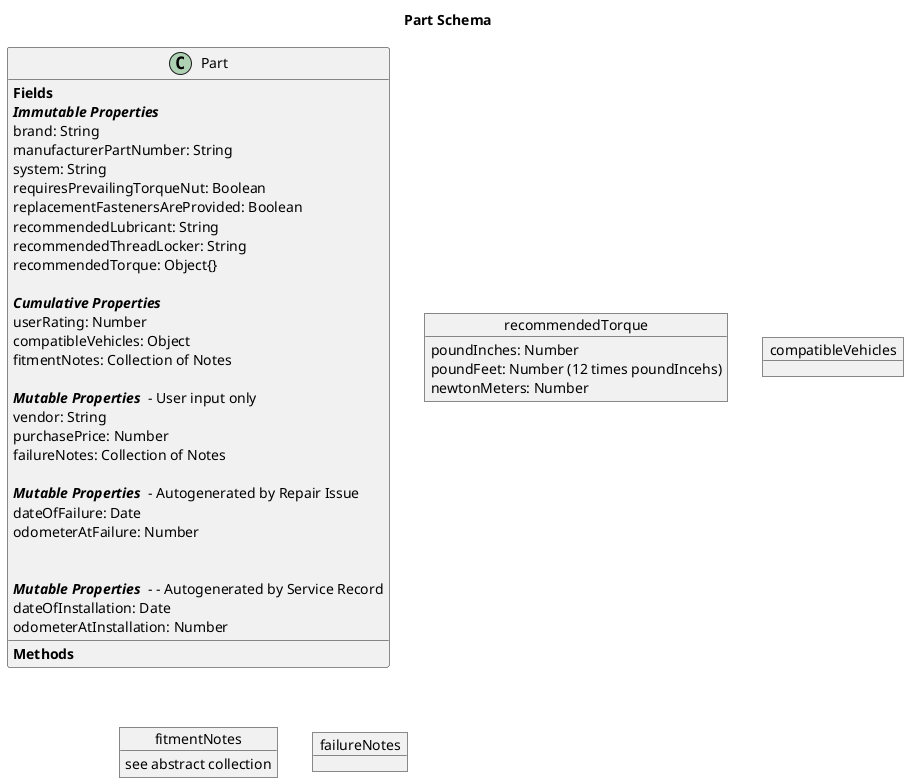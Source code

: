 @startuml

title Part Schema



class Part{
{field}**Fields**
**//Immutable Properties//**
brand: String
manufacturerPartNumber: String
system: String
requiresPrevailingTorqueNut: Boolean
replacementFastenersAreProvided: Boolean
recommendedLubricant: String
recommendedThreadLocker: String
recommendedTorque: Object{}

**//Cumulative Properties//**
userRating: Number
compatibleVehicles: Object
fitmentNotes: Collection of Notes

**//Mutable Properties//**  - User input only
vendor: String
purchasePrice: Number
failureNotes: Collection of Notes

**//Mutable Properties//**  - Autogenerated by Repair Issue
dateOfFailure: Date
odometerAtFailure: Number


**//Mutable Properties//**  - - Autogenerated by Service Record
dateOfInstallation: Date
odometerAtInstallation: Number



{method}**Methods**
}


object recommendedTorque {
poundInches: Number
poundFeet: Number (12 times poundIncehs)
newtonMeters: Number

}

object compatibleVehicles {


}

object fitmentNotes{
 see abstract collection
}

object failureNotes{
}

@enduml